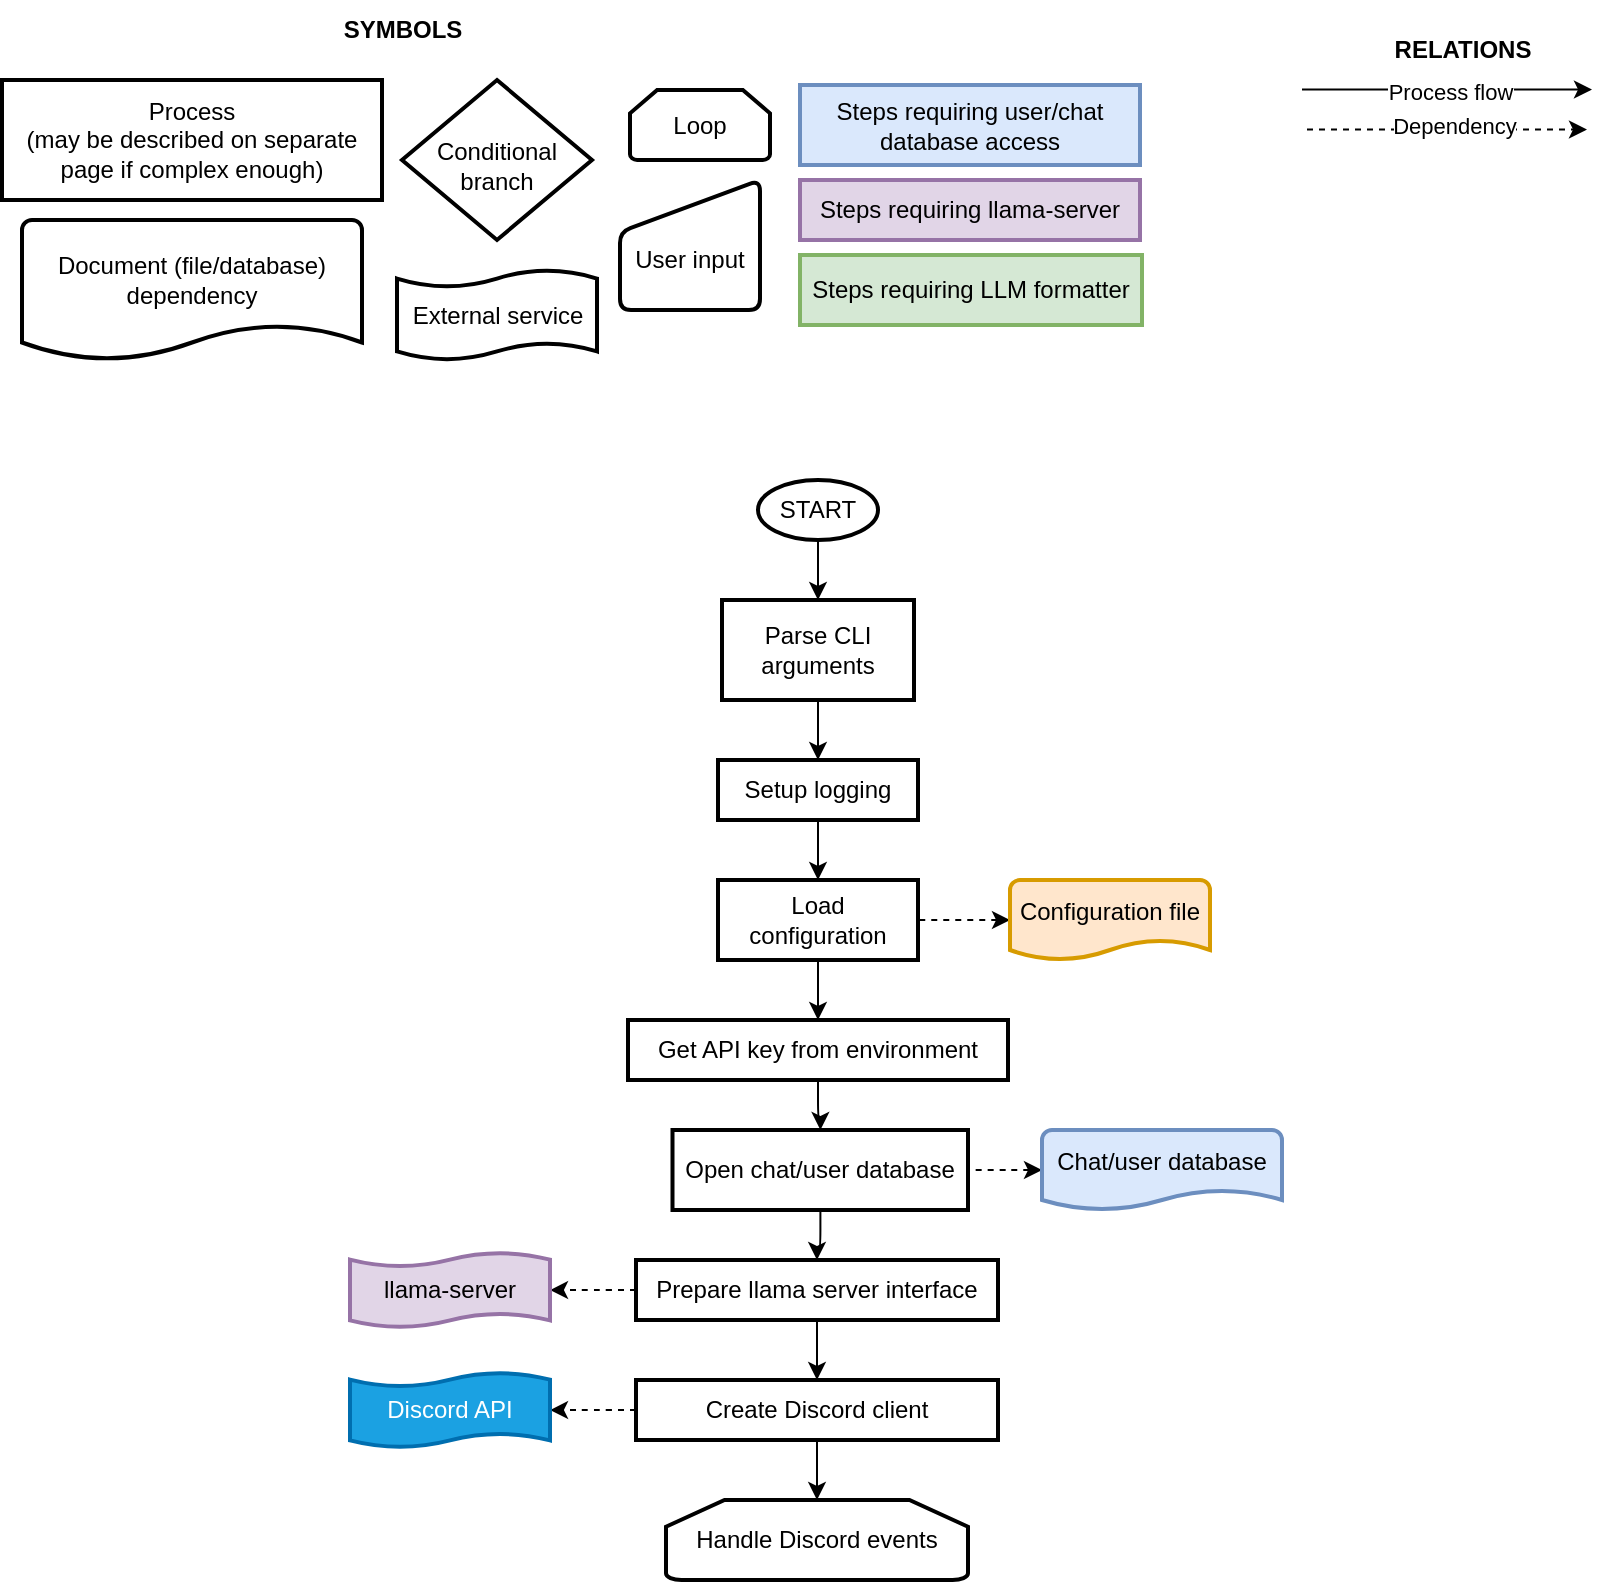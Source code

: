 <mxfile version="24.7.8" pages="2">
  <diagram name="Main workflow" id="HbUQBnDFqHBXolvkrC3I">
    <mxGraphModel dx="2074" dy="1196" grid="1" gridSize="10" guides="1" tooltips="1" connect="1" arrows="1" fold="1" page="1" pageScale="1" pageWidth="827" pageHeight="1169" background="none" math="0" shadow="0">
      <root>
        <mxCell id="0" />
        <mxCell id="1" parent="0" />
        <mxCell id="ahB4upGkOTFBKg_enh4w-4" value="" style="edgeStyle=orthogonalEdgeStyle;orthogonalLoop=1;jettySize=auto;html=1;rounded=0;" parent="1" source="ahB4upGkOTFBKg_enh4w-1" target="ahB4upGkOTFBKg_enh4w-3" edge="1">
          <mxGeometry relative="1" as="geometry" />
        </mxCell>
        <mxCell id="ahB4upGkOTFBKg_enh4w-1" value="START" style="strokeWidth=2;html=1;shape=mxgraph.flowchart.start_1;whiteSpace=wrap;labelBackgroundColor=none;rounded=0;" parent="1" vertex="1">
          <mxGeometry x="388" y="250" width="60" height="30" as="geometry" />
        </mxCell>
        <mxCell id="ahB4upGkOTFBKg_enh4w-6" value="" style="edgeStyle=orthogonalEdgeStyle;orthogonalLoop=1;jettySize=auto;html=1;rounded=0;" parent="1" source="ahB4upGkOTFBKg_enh4w-3" target="ahB4upGkOTFBKg_enh4w-5" edge="1">
          <mxGeometry relative="1" as="geometry" />
        </mxCell>
        <mxCell id="ahB4upGkOTFBKg_enh4w-3" value="Parse CLI arguments" style="rounded=0;whiteSpace=wrap;html=1;absoluteArcSize=1;arcSize=14;strokeWidth=2;" parent="1" vertex="1">
          <mxGeometry x="370" y="310" width="96" height="50" as="geometry" />
        </mxCell>
        <mxCell id="ahB4upGkOTFBKg_enh4w-8" value="" style="edgeStyle=orthogonalEdgeStyle;orthogonalLoop=1;jettySize=auto;html=1;rounded=0;" parent="1" source="ahB4upGkOTFBKg_enh4w-5" target="ahB4upGkOTFBKg_enh4w-7" edge="1">
          <mxGeometry relative="1" as="geometry" />
        </mxCell>
        <mxCell id="ahB4upGkOTFBKg_enh4w-5" value="Setup logging" style="rounded=0;whiteSpace=wrap;html=1;absoluteArcSize=1;arcSize=14;strokeWidth=2;" parent="1" vertex="1">
          <mxGeometry x="368" y="390" width="100" height="30" as="geometry" />
        </mxCell>
        <mxCell id="ahB4upGkOTFBKg_enh4w-22" value="" style="edgeStyle=orthogonalEdgeStyle;orthogonalLoop=1;jettySize=auto;html=1;" parent="1" source="ahB4upGkOTFBKg_enh4w-7" target="ahB4upGkOTFBKg_enh4w-28" edge="1">
          <mxGeometry relative="1" as="geometry">
            <mxPoint x="348.0" y="420" as="targetPoint" />
          </mxGeometry>
        </mxCell>
        <mxCell id="ahB4upGkOTFBKg_enh4w-7" value="Load configuration" style="rounded=0;whiteSpace=wrap;html=1;absoluteArcSize=1;arcSize=14;strokeWidth=2;" parent="1" vertex="1">
          <mxGeometry x="368" y="450" width="100" height="40" as="geometry" />
        </mxCell>
        <mxCell id="ahB4upGkOTFBKg_enh4w-10" value="" style="edgeStyle=orthogonalEdgeStyle;orthogonalLoop=1;jettySize=auto;html=1;dashed=1;startArrow=classic;startFill=1;endArrow=none;endFill=0;rounded=0;" parent="1" source="ahB4upGkOTFBKg_enh4w-9" target="ahB4upGkOTFBKg_enh4w-7" edge="1">
          <mxGeometry relative="1" as="geometry" />
        </mxCell>
        <mxCell id="ahB4upGkOTFBKg_enh4w-9" value="Configuration file" style="strokeWidth=2;html=1;shape=mxgraph.flowchart.document2;whiteSpace=wrap;size=0.25;rounded=0;fillColor=#ffe6cc;strokeColor=#d79b00;spacingBottom=8;" parent="1" vertex="1">
          <mxGeometry x="514" y="450" width="100" height="40" as="geometry" />
        </mxCell>
        <mxCell id="ahB4upGkOTFBKg_enh4w-11" value="Process&lt;br&gt;(may be described on separate page if complex enough)" style="rounded=0;whiteSpace=wrap;html=1;absoluteArcSize=1;arcSize=14;strokeWidth=2;" parent="1" vertex="1">
          <mxGeometry x="10" y="50" width="190" height="60" as="geometry" />
        </mxCell>
        <mxCell id="ahB4upGkOTFBKg_enh4w-12" value="SYMBOLS" style="text;html=1;align=center;verticalAlign=middle;resizable=0;points=[];autosize=1;strokeColor=none;fillColor=none;rounded=0;fontStyle=1" parent="1" vertex="1">
          <mxGeometry x="170" y="10" width="80" height="30" as="geometry" />
        </mxCell>
        <mxCell id="ahB4upGkOTFBKg_enh4w-13" value="Document (file/database) dependency" style="strokeWidth=2;html=1;shape=mxgraph.flowchart.document2;whiteSpace=wrap;size=0.25;rounded=0;spacingBottom=11;" parent="1" vertex="1">
          <mxGeometry x="20" y="120" width="170" height="70" as="geometry" />
        </mxCell>
        <mxCell id="ahB4upGkOTFBKg_enh4w-14" value="Conditional branch" style="strokeWidth=2;html=1;shape=mxgraph.flowchart.decision;whiteSpace=wrap;rounded=0;spacingTop=6;" parent="1" vertex="1">
          <mxGeometry x="210" y="50" width="95" height="80" as="geometry" />
        </mxCell>
        <mxCell id="ahB4upGkOTFBKg_enh4w-16" value="" style="edgeStyle=none;orthogonalLoop=1;jettySize=auto;html=1;rounded=0;" parent="1" edge="1">
          <mxGeometry width="100" relative="1" as="geometry">
            <mxPoint x="660" y="54.76" as="sourcePoint" />
            <mxPoint x="805" y="54.76" as="targetPoint" />
            <Array as="points" />
          </mxGeometry>
        </mxCell>
        <mxCell id="ahB4upGkOTFBKg_enh4w-18" value="Process flow" style="edgeLabel;html=1;align=center;verticalAlign=middle;resizable=0;points=[];" parent="ahB4upGkOTFBKg_enh4w-16" vertex="1" connectable="0">
          <mxGeometry x="0.073" y="-1" relative="1" as="geometry">
            <mxPoint x="-4" as="offset" />
          </mxGeometry>
        </mxCell>
        <mxCell id="ahB4upGkOTFBKg_enh4w-19" value="" style="edgeStyle=none;orthogonalLoop=1;jettySize=auto;html=1;rounded=0;dashed=1;" parent="1" edge="1">
          <mxGeometry width="100" relative="1" as="geometry">
            <mxPoint x="662.5" y="74.76" as="sourcePoint" />
            <mxPoint x="802.5" y="74.76" as="targetPoint" />
            <Array as="points" />
          </mxGeometry>
        </mxCell>
        <mxCell id="ahB4upGkOTFBKg_enh4w-20" value="Dependency" style="edgeLabel;html=1;align=center;verticalAlign=middle;resizable=0;points=[];" parent="ahB4upGkOTFBKg_enh4w-19" vertex="1" connectable="0">
          <mxGeometry x="0.192" y="2" relative="1" as="geometry">
            <mxPoint x="-10" as="offset" />
          </mxGeometry>
        </mxCell>
        <mxCell id="ahB4upGkOTFBKg_enh4w-32" value="" style="edgeStyle=orthogonalEdgeStyle;orthogonalLoop=1;jettySize=auto;html=1;" parent="1" source="ahB4upGkOTFBKg_enh4w-28" target="ahB4upGkOTFBKg_enh4w-38" edge="1">
          <mxGeometry relative="1" as="geometry">
            <mxPoint x="348.0" y="620" as="targetPoint" />
          </mxGeometry>
        </mxCell>
        <mxCell id="ahB4upGkOTFBKg_enh4w-28" value="Get API key from environment" style="rounded=0;whiteSpace=wrap;html=1;absoluteArcSize=1;arcSize=14;strokeWidth=2;" parent="1" vertex="1">
          <mxGeometry x="323" y="520" width="190" height="30" as="geometry" />
        </mxCell>
        <mxCell id="ahB4upGkOTFBKg_enh4w-46" value="" style="edgeStyle=orthogonalEdgeStyle;orthogonalLoop=1;jettySize=auto;html=1;" parent="1" source="ahB4upGkOTFBKg_enh4w-38" target="ahB4upGkOTFBKg_enh4w-45" edge="1">
          <mxGeometry relative="1" as="geometry" />
        </mxCell>
        <mxCell id="ahB4upGkOTFBKg_enh4w-38" value="Open chat/user database" style="rounded=0;whiteSpace=wrap;html=1;absoluteArcSize=1;arcSize=14;strokeWidth=2;" parent="1" vertex="1">
          <mxGeometry x="345.25" y="575" width="147.75" height="40" as="geometry" />
        </mxCell>
        <mxCell id="ahB4upGkOTFBKg_enh4w-48" value="" style="edgeStyle=orthogonalEdgeStyle;orthogonalLoop=1;jettySize=auto;html=1;" parent="1" source="ahB4upGkOTFBKg_enh4w-45" target="ahB4upGkOTFBKg_enh4w-47" edge="1">
          <mxGeometry relative="1" as="geometry" />
        </mxCell>
        <mxCell id="ahB4upGkOTFBKg_enh4w-63" value="" style="edgeStyle=orthogonalEdgeStyle;orthogonalLoop=1;jettySize=auto;html=1;dashed=1;" parent="1" source="ahB4upGkOTFBKg_enh4w-45" target="ahB4upGkOTFBKg_enh4w-62" edge="1">
          <mxGeometry relative="1" as="geometry" />
        </mxCell>
        <mxCell id="ahB4upGkOTFBKg_enh4w-45" value="Prepare llama server interface" style="rounded=0;whiteSpace=wrap;html=1;absoluteArcSize=1;arcSize=14;strokeWidth=2;" parent="1" vertex="1">
          <mxGeometry x="327" y="640" width="181" height="30" as="geometry" />
        </mxCell>
        <mxCell id="ahB4upGkOTFBKg_enh4w-55" value="" style="edgeStyle=orthogonalEdgeStyle;orthogonalLoop=1;jettySize=auto;html=1;" parent="1" source="ahB4upGkOTFBKg_enh4w-47" target="ahB4upGkOTFBKg_enh4w-54" edge="1">
          <mxGeometry relative="1" as="geometry" />
        </mxCell>
        <mxCell id="ahB4upGkOTFBKg_enh4w-65" value="" style="edgeStyle=orthogonalEdgeStyle;orthogonalLoop=1;jettySize=auto;html=1;dashed=1;" parent="1" source="ahB4upGkOTFBKg_enh4w-47" target="ahB4upGkOTFBKg_enh4w-64" edge="1">
          <mxGeometry relative="1" as="geometry" />
        </mxCell>
        <mxCell id="ahB4upGkOTFBKg_enh4w-47" value="Create Discord client" style="rounded=0;whiteSpace=wrap;html=1;absoluteArcSize=1;arcSize=14;strokeWidth=2;" parent="1" vertex="1">
          <mxGeometry x="327" y="700" width="181" height="30" as="geometry" />
        </mxCell>
        <mxCell id="ahB4upGkOTFBKg_enh4w-53" value="Loop" style="strokeWidth=2;html=1;shape=mxgraph.flowchart.loop_limit;whiteSpace=wrap;" parent="1" vertex="1">
          <mxGeometry x="324" y="55" width="70" height="35" as="geometry" />
        </mxCell>
        <mxCell id="ahB4upGkOTFBKg_enh4w-54" value="Handle Discord events" style="strokeWidth=2;html=1;shape=mxgraph.flowchart.loop_limit;whiteSpace=wrap;" parent="1" vertex="1">
          <mxGeometry x="342" y="760" width="151" height="40" as="geometry" />
        </mxCell>
        <mxCell id="ahB4upGkOTFBKg_enh4w-57" value="" style="edgeStyle=orthogonalEdgeStyle;orthogonalLoop=1;jettySize=auto;html=1;dashed=1;startArrow=classic;startFill=1;endArrow=none;endFill=0;rounded=0;" parent="1" source="ahB4upGkOTFBKg_enh4w-66" target="ahB4upGkOTFBKg_enh4w-38" edge="1">
          <mxGeometry relative="1" as="geometry">
            <mxPoint x="464" y="525" as="sourcePoint" />
            <mxPoint x="408" y="410" as="targetPoint" />
          </mxGeometry>
        </mxCell>
        <mxCell id="ahB4upGkOTFBKg_enh4w-61" value="External service" style="shape=tape;whiteSpace=wrap;html=1;strokeWidth=2;size=0.19" parent="1" vertex="1">
          <mxGeometry x="207.5" y="145" width="100" height="45" as="geometry" />
        </mxCell>
        <mxCell id="ahB4upGkOTFBKg_enh4w-62" value="llama-server" style="shape=tape;whiteSpace=wrap;html=1;strokeWidth=2;size=0.19;fillColor=#e1d5e7;strokeColor=#9673a6;" parent="1" vertex="1">
          <mxGeometry x="184" y="636.25" width="100" height="37.5" as="geometry" />
        </mxCell>
        <mxCell id="ahB4upGkOTFBKg_enh4w-64" value="Discord API" style="shape=tape;whiteSpace=wrap;html=1;strokeWidth=2;size=0.19;fillColor=#1ba1e2;fontColor=#ffffff;strokeColor=#006EAF;" parent="1" vertex="1">
          <mxGeometry x="184" y="696.25" width="100" height="37.5" as="geometry" />
        </mxCell>
        <mxCell id="ahB4upGkOTFBKg_enh4w-66" value="Chat/user database" style="strokeWidth=2;html=1;shape=mxgraph.flowchart.document2;whiteSpace=wrap;size=0.25;rounded=0;fillColor=#dae8fc;strokeColor=#6c8ebf;spacingBottom=9;" parent="1" vertex="1">
          <mxGeometry x="530" y="575" width="120" height="40" as="geometry" />
        </mxCell>
        <mxCell id="fX2AjeA0h0A_5y77IjTu-1" value="RELATIONS" style="text;html=1;align=center;verticalAlign=middle;resizable=0;points=[];autosize=1;strokeColor=none;fillColor=none;rounded=0;fontStyle=1" parent="1" vertex="1">
          <mxGeometry x="695" y="20" width="90" height="30" as="geometry" />
        </mxCell>
        <mxCell id="fX2AjeA0h0A_5y77IjTu-2" value="User input" style="html=1;strokeWidth=2;shape=manualInput;whiteSpace=wrap;rounded=1;size=26;arcSize=11;spacingTop=15;" parent="1" vertex="1">
          <mxGeometry x="319" y="100" width="70" height="65" as="geometry" />
        </mxCell>
        <mxCell id="mCBu46iq6FCxWbrcIIpn-1" value="Steps requiring user/chat database access" style="rounded=0;whiteSpace=wrap;html=1;absoluteArcSize=1;arcSize=14;strokeWidth=2;fillColor=#dae8fc;strokeColor=#6c8ebf;" parent="1" vertex="1">
          <mxGeometry x="409" y="52.5" width="170" height="40" as="geometry" />
        </mxCell>
        <mxCell id="mCBu46iq6FCxWbrcIIpn-2" value="Steps requiring llama-server" style="rounded=0;whiteSpace=wrap;html=1;absoluteArcSize=1;arcSize=14;strokeWidth=2;fillColor=#e1d5e7;strokeColor=#9673a6;" parent="1" vertex="1">
          <mxGeometry x="409" y="100" width="170" height="30" as="geometry" />
        </mxCell>
        <mxCell id="5xpK1pRE-sq5OhYcldF0-1" value="Steps requiring LLM formatter" style="rounded=0;whiteSpace=wrap;html=1;absoluteArcSize=1;arcSize=14;strokeWidth=2;fillColor=#d5e8d4;strokeColor=#82b366;" parent="1" vertex="1">
          <mxGeometry x="409" y="137.5" width="171" height="35" as="geometry" />
        </mxCell>
      </root>
    </mxGraphModel>
  </diagram>
  <diagram id="IVMiF6MZkDtnGtbg78YZ" name="Inference command workflow">
    <mxGraphModel dx="1185" dy="683" grid="1" gridSize="10" guides="1" tooltips="1" connect="1" arrows="1" fold="1" page="1" pageScale="1" pageWidth="827" pageHeight="1169" math="0" shadow="0">
      <root>
        <mxCell id="0" />
        <mxCell id="1" parent="0" />
        <mxCell id="iAW4BtVAZz2zjT4hOFds-2" value="" style="edgeStyle=orthogonalEdgeStyle;orthogonalLoop=1;jettySize=auto;html=1;entryX=0.502;entryY=0.143;entryDx=0;entryDy=0;entryPerimeter=0;" parent="1" source="8zddj7WQRhCFcwlQS1N0-2" target="iAW4BtVAZz2zjT4hOFds-1" edge="1">
          <mxGeometry relative="1" as="geometry" />
        </mxCell>
        <mxCell id="8zddj7WQRhCFcwlQS1N0-2" value="START" style="strokeWidth=2;html=1;shape=mxgraph.flowchart.start_1;whiteSpace=wrap;labelBackgroundColor=none;rounded=0;" parent="1" vertex="1">
          <mxGeometry x="350" y="10" width="60" height="30" as="geometry" />
        </mxCell>
        <mxCell id="iAW4BtVAZz2zjT4hOFds-6" value="" style="edgeStyle=orthogonalEdgeStyle;orthogonalLoop=1;jettySize=auto;html=1;" parent="1" source="iAW4BtVAZz2zjT4hOFds-1" target="iAW4BtVAZz2zjT4hOFds-5" edge="1">
          <mxGeometry relative="1" as="geometry" />
        </mxCell>
        <mxCell id="iAW4BtVAZz2zjT4hOFds-1" value="User message for LLM (&lt;b&gt;user-msg&lt;/b&gt;)" style="html=1;strokeWidth=2;shape=manualInput;whiteSpace=wrap;rounded=1;size=26;arcSize=11;spacingTop=17;" parent="1" vertex="1">
          <mxGeometry x="324" y="70" width="111.5" height="90" as="geometry" />
        </mxCell>
        <mxCell id="iAW4BtVAZz2zjT4hOFds-9" value="" style="edgeStyle=orthogonalEdgeStyle;orthogonalLoop=1;jettySize=auto;html=1;fillColor=#f8cecc;strokeColor=#b85450;" parent="1" source="iAW4BtVAZz2zjT4hOFds-5" target="iAW4BtVAZz2zjT4hOFds-8" edge="1">
          <mxGeometry relative="1" as="geometry" />
        </mxCell>
        <mxCell id="iAW4BtVAZz2zjT4hOFds-10" value="NO" style="edgeLabel;html=1;align=center;verticalAlign=middle;resizable=0;points=[];" parent="iAW4BtVAZz2zjT4hOFds-9" vertex="1" connectable="0">
          <mxGeometry x="-0.078" y="-1" relative="1" as="geometry">
            <mxPoint as="offset" />
          </mxGeometry>
        </mxCell>
        <mxCell id="xJEYLMYIa-qKgZ2lRM12-7" style="edgeStyle=orthogonalEdgeStyle;orthogonalLoop=1;jettySize=auto;html=1;fillColor=#d5e8d4;strokeColor=#82b366;" parent="1" source="iAW4BtVAZz2zjT4hOFds-5" target="xJEYLMYIa-qKgZ2lRM12-6" edge="1">
          <mxGeometry relative="1" as="geometry" />
        </mxCell>
        <mxCell id="xJEYLMYIa-qKgZ2lRM12-8" value="YES" style="edgeLabel;html=1;align=center;verticalAlign=middle;resizable=0;points=[];" parent="xJEYLMYIa-qKgZ2lRM12-7" vertex="1" connectable="0">
          <mxGeometry x="-0.37" y="-2" relative="1" as="geometry">
            <mxPoint x="-20" as="offset" />
          </mxGeometry>
        </mxCell>
        <mxCell id="iAW4BtVAZz2zjT4hOFds-5" value="&lt;p style=&quot;line-height: 120%; padding-left: 20px; padding-bottom: 0px; padding-right: 20px;&quot;&gt;Message history for user exists?&lt;/p&gt;" style="strokeWidth=2;html=1;shape=mxgraph.flowchart.decision;whiteSpace=wrap;rounded=0;fillColor=#dae8fc;strokeColor=#6c8ebf;" parent="1" vertex="1">
          <mxGeometry x="311" y="190" width="138" height="100" as="geometry" />
        </mxCell>
        <mxCell id="iAW4BtVAZz2zjT4hOFds-12" value="" style="edgeStyle=orthogonalEdgeStyle;orthogonalLoop=1;jettySize=auto;html=1;fillColor=#f8cecc;strokeColor=#b85450;" parent="1" source="iAW4BtVAZz2zjT4hOFds-8" target="iAW4BtVAZz2zjT4hOFds-11" edge="1">
          <mxGeometry relative="1" as="geometry" />
        </mxCell>
        <mxCell id="iAW4BtVAZz2zjT4hOFds-14" value="NO" style="edgeLabel;html=1;align=center;verticalAlign=middle;resizable=0;points=[];" parent="iAW4BtVAZz2zjT4hOFds-12" vertex="1" connectable="0">
          <mxGeometry x="0.129" relative="1" as="geometry">
            <mxPoint x="-6" as="offset" />
          </mxGeometry>
        </mxCell>
        <mxCell id="iAW4BtVAZz2zjT4hOFds-16" value="" style="edgeStyle=orthogonalEdgeStyle;orthogonalLoop=1;jettySize=auto;html=1;fillColor=#d5e8d4;strokeColor=#82b366;" parent="1" source="iAW4BtVAZz2zjT4hOFds-8" target="iAW4BtVAZz2zjT4hOFds-15" edge="1">
          <mxGeometry relative="1" as="geometry" />
        </mxCell>
        <mxCell id="iAW4BtVAZz2zjT4hOFds-17" value="YES" style="edgeLabel;html=1;align=center;verticalAlign=middle;resizable=0;points=[];" parent="iAW4BtVAZz2zjT4hOFds-16" vertex="1" connectable="0">
          <mxGeometry x="0.048" y="-1" relative="1" as="geometry">
            <mxPoint as="offset" />
          </mxGeometry>
        </mxCell>
        <mxCell id="iAW4BtVAZz2zjT4hOFds-8" value="User configuration exists?" style="strokeWidth=2;html=1;shape=mxgraph.flowchart.decision;whiteSpace=wrap;rounded=0;fillColor=#dae8fc;strokeColor=#6c8ebf;" parent="1" vertex="1">
          <mxGeometry x="506" y="200" width="95" height="80" as="geometry" />
        </mxCell>
        <mxCell id="iAW4BtVAZz2zjT4hOFds-18" style="edgeStyle=orthogonalEdgeStyle;orthogonalLoop=1;jettySize=auto;html=1;" parent="1" source="iAW4BtVAZz2zjT4hOFds-11" target="iAW4BtVAZz2zjT4hOFds-15" edge="1">
          <mxGeometry relative="1" as="geometry">
            <mxPoint x="711" y="380" as="targetPoint" />
            <Array as="points">
              <mxPoint x="711" y="350" />
            </Array>
          </mxGeometry>
        </mxCell>
        <mxCell id="iAW4BtVAZz2zjT4hOFds-11" value="Create default configuration for user" style="rounded=0;whiteSpace=wrap;html=1;absoluteArcSize=1;arcSize=14;strokeWidth=2;fillColor=#dae8fc;strokeColor=#6c8ebf;" parent="1" vertex="1">
          <mxGeometry x="656" y="210" width="110" height="60" as="geometry" />
        </mxCell>
        <mxCell id="iAW4BtVAZz2zjT4hOFds-20" value="" style="edgeStyle=orthogonalEdgeStyle;orthogonalLoop=1;jettySize=auto;html=1;" parent="1" source="iAW4BtVAZz2zjT4hOFds-15" target="iAW4BtVAZz2zjT4hOFds-19" edge="1">
          <mxGeometry relative="1" as="geometry" />
        </mxCell>
        <mxCell id="iAW4BtVAZz2zjT4hOFds-15" value="Load user&#39;s system prompt" style="rounded=0;whiteSpace=wrap;html=1;absoluteArcSize=1;arcSize=14;strokeWidth=2;fillColor=#dae8fc;strokeColor=#6c8ebf;" parent="1" vertex="1">
          <mxGeometry x="468.5" y="330" width="170" height="40" as="geometry" />
        </mxCell>
        <mxCell id="iAW4BtVAZz2zjT4hOFds-22" value="" style="edgeStyle=orthogonalEdgeStyle;orthogonalLoop=1;jettySize=auto;html=1;" parent="1" source="iAW4BtVAZz2zjT4hOFds-19" target="iAW4BtVAZz2zjT4hOFds-21" edge="1">
          <mxGeometry relative="1" as="geometry" />
        </mxCell>
        <mxCell id="iAW4BtVAZz2zjT4hOFds-19" value="Create system prompt message" style="rounded=0;whiteSpace=wrap;html=1;absoluteArcSize=1;arcSize=14;strokeWidth=2;" parent="1" vertex="1">
          <mxGeometry x="465" y="400" width="177" height="40" as="geometry" />
        </mxCell>
        <mxCell id="iAW4BtVAZz2zjT4hOFds-24" value="" style="edgeStyle=orthogonalEdgeStyle;orthogonalLoop=1;jettySize=auto;html=1;" parent="1" source="iAW4BtVAZz2zjT4hOFds-21" target="iAW4BtVAZz2zjT4hOFds-23" edge="1">
          <mxGeometry relative="1" as="geometry" />
        </mxCell>
        <mxCell id="iAW4BtVAZz2zjT4hOFds-21" value="Create message history with system prompt message" style="rounded=0;whiteSpace=wrap;html=1;absoluteArcSize=1;arcSize=14;strokeWidth=2;" parent="1" vertex="1">
          <mxGeometry x="465" y="470" width="177" height="50" as="geometry" />
        </mxCell>
        <mxCell id="xJEYLMYIa-qKgZ2lRM12-9" style="edgeStyle=orthogonalEdgeStyle;orthogonalLoop=1;jettySize=auto;html=1;" parent="1" source="iAW4BtVAZz2zjT4hOFds-23" target="xJEYLMYIa-qKgZ2lRM12-6" edge="1">
          <mxGeometry relative="1" as="geometry">
            <Array as="points">
              <mxPoint x="440" y="570" />
              <mxPoint x="440" y="345" />
            </Array>
          </mxGeometry>
        </mxCell>
        <mxCell id="iAW4BtVAZz2zjT4hOFds-23" value="Save message history to database" style="rounded=0;whiteSpace=wrap;html=1;absoluteArcSize=1;arcSize=14;strokeWidth=2;fillColor=#dae8fc;strokeColor=#6c8ebf;" parent="1" vertex="1">
          <mxGeometry x="458.5" y="550" width="190" height="40" as="geometry" />
        </mxCell>
        <mxCell id="OgEmEv8k3SM7MXCykrIP-3" value="" style="edgeStyle=orthogonalEdgeStyle;orthogonalLoop=1;jettySize=auto;html=1;" parent="1" source="xJEYLMYIa-qKgZ2lRM12-6" target="OgEmEv8k3SM7MXCykrIP-2" edge="1">
          <mxGeometry relative="1" as="geometry" />
        </mxCell>
        <mxCell id="xJEYLMYIa-qKgZ2lRM12-6" value="Load user&#39;s message history" style="rounded=0;whiteSpace=wrap;html=1;absoluteArcSize=1;arcSize=14;strokeWidth=2;fillColor=#dae8fc;strokeColor=#6c8ebf;" parent="1" vertex="1">
          <mxGeometry x="220" y="330" width="190" height="30" as="geometry" />
        </mxCell>
        <mxCell id="OgEmEv8k3SM7MXCykrIP-16" value="" style="edgeStyle=orthogonalEdgeStyle;orthogonalLoop=1;jettySize=auto;html=1;" parent="1" source="OgEmEv8k3SM7MXCykrIP-2" target="OgEmEv8k3SM7MXCykrIP-15" edge="1">
          <mxGeometry relative="1" as="geometry" />
        </mxCell>
        <mxCell id="OgEmEv8k3SM7MXCykrIP-2" value="Add &lt;b&gt;user-msg&lt;/b&gt; to message history" style="rounded=0;whiteSpace=wrap;html=1;absoluteArcSize=1;arcSize=14;strokeWidth=2;" parent="1" vertex="1">
          <mxGeometry x="220" y="390" width="190" height="30" as="geometry" />
        </mxCell>
        <mxCell id="OgEmEv8k3SM7MXCykrIP-28" value="" style="edgeStyle=orthogonalEdgeStyle;orthogonalLoop=1;jettySize=auto;html=1;" parent="1" source="OgEmEv8k3SM7MXCykrIP-4" target="OgEmEv8k3SM7MXCykrIP-26" edge="1">
          <mxGeometry relative="1" as="geometry" />
        </mxCell>
        <mxCell id="OgEmEv8k3SM7MXCykrIP-4" value="Wrap message history in LLM chat template to create prompt" style="rounded=0;whiteSpace=wrap;html=1;absoluteArcSize=1;arcSize=14;strokeWidth=2;fillColor=#d5e8d4;strokeColor=#82b366;" parent="1" vertex="1">
          <mxGeometry x="220" y="520" width="190" height="40" as="geometry" />
        </mxCell>
        <mxCell id="OgEmEv8k3SM7MXCykrIP-23" value="" style="edgeStyle=orthogonalEdgeStyle;orthogonalLoop=1;jettySize=auto;html=1;" parent="1" source="OgEmEv8k3SM7MXCykrIP-9" target="OgEmEv8k3SM7MXCykrIP-22" edge="1">
          <mxGeometry relative="1" as="geometry" />
        </mxCell>
        <mxCell id="OgEmEv8k3SM7MXCykrIP-9" value="Query the LLM for answer to generated prompt with user config" style="rounded=0;whiteSpace=wrap;html=1;absoluteArcSize=1;arcSize=14;strokeWidth=2;fillColor=#e1d5e7;strokeColor=#9673a6;" parent="1" vertex="1">
          <mxGeometry x="220" y="660" width="190" height="40" as="geometry" />
        </mxCell>
        <mxCell id="OgEmEv8k3SM7MXCykrIP-19" style="edgeStyle=orthogonalEdgeStyle;orthogonalLoop=1;jettySize=auto;html=1;" parent="1" source="OgEmEv8k3SM7MXCykrIP-15" target="OgEmEv8k3SM7MXCykrIP-4" edge="1">
          <mxGeometry relative="1" as="geometry" />
        </mxCell>
        <mxCell id="OgEmEv8k3SM7MXCykrIP-15" value="Save new message history in chat database" style="rounded=0;whiteSpace=wrap;html=1;absoluteArcSize=1;arcSize=14;strokeWidth=2;fillColor=#dae8fc;strokeColor=#6c8ebf;" parent="1" vertex="1">
          <mxGeometry x="220" y="450" width="190" height="40" as="geometry" />
        </mxCell>
        <mxCell id="OgEmEv8k3SM7MXCykrIP-30" value="" style="edgeStyle=orthogonalEdgeStyle;orthogonalLoop=1;jettySize=auto;html=1;" parent="1" source="OgEmEv8k3SM7MXCykrIP-22" target="OgEmEv8k3SM7MXCykrIP-29" edge="1">
          <mxGeometry relative="1" as="geometry" />
        </mxCell>
        <mxCell id="OgEmEv8k3SM7MXCykrIP-22" value="Stream LLM response as chain of Discord responses" style="strokeWidth=2;html=1;shape=mxgraph.flowchart.loop_limit;whiteSpace=wrap;spacingTop=15;fillColor=#e1d5e7;strokeColor=#9673a6;" parent="1" vertex="1">
          <mxGeometry x="220" y="730" width="190" height="60" as="geometry" />
        </mxCell>
        <mxCell id="OgEmEv8k3SM7MXCykrIP-27" value="" style="edgeStyle=orthogonalEdgeStyle;orthogonalLoop=1;jettySize=auto;html=1;" parent="1" source="OgEmEv8k3SM7MXCykrIP-26" target="OgEmEv8k3SM7MXCykrIP-9" edge="1">
          <mxGeometry relative="1" as="geometry" />
        </mxCell>
        <mxCell id="OgEmEv8k3SM7MXCykrIP-26" value="Load user&#39;s query configuration" style="rounded=0;whiteSpace=wrap;html=1;absoluteArcSize=1;arcSize=14;strokeWidth=2;fillColor=#dae8fc;strokeColor=#6c8ebf;" parent="1" vertex="1">
          <mxGeometry x="220" y="590" width="190" height="40" as="geometry" />
        </mxCell>
        <mxCell id="OgEmEv8k3SM7MXCykrIP-32" value="" style="edgeStyle=orthogonalEdgeStyle;orthogonalLoop=1;jettySize=auto;html=1;" parent="1" source="OgEmEv8k3SM7MXCykrIP-29" target="OgEmEv8k3SM7MXCykrIP-31" edge="1">
          <mxGeometry relative="1" as="geometry" />
        </mxCell>
        <mxCell id="OgEmEv8k3SM7MXCykrIP-29" value="Save full LLM response in chat database" style="rounded=0;whiteSpace=wrap;html=1;absoluteArcSize=1;arcSize=14;strokeWidth=2;fillColor=#dae8fc;strokeColor=#6c8ebf;" parent="1" vertex="1">
          <mxGeometry x="220" y="820" width="190" height="50" as="geometry" />
        </mxCell>
        <mxCell id="OgEmEv8k3SM7MXCykrIP-31" value="END" style="strokeWidth=2;html=1;shape=mxgraph.flowchart.terminator;whiteSpace=wrap;" parent="1" vertex="1">
          <mxGeometry x="280" y="900" width="70" height="40" as="geometry" />
        </mxCell>
      </root>
    </mxGraphModel>
  </diagram>
</mxfile>
